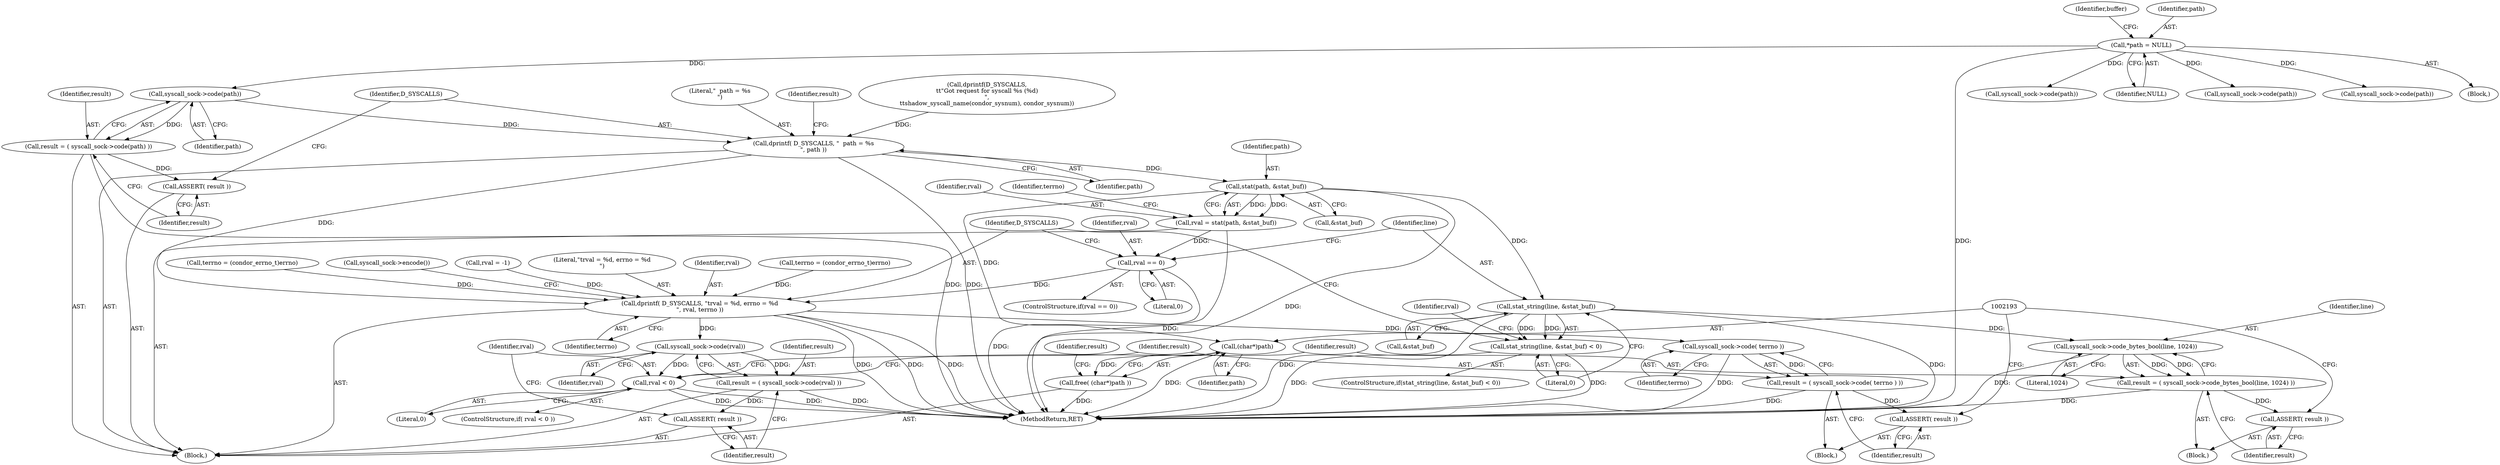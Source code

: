 digraph "0_htcondor_5e5571d1a431eb3c61977b6dd6ec90186ef79867_4@pointer" {
"1002108" [label="(Call,syscall_sock->code(path))"];
"1000146" [label="(Call,*path = NULL)"];
"1002106" [label="(Call,result = ( syscall_sock->code(path) ))"];
"1002110" [label="(Call,ASSERT( result ))"];
"1002112" [label="(Call,dprintf( D_SYSCALLS, \"  path = %s\n\", path ))"];
"1002127" [label="(Call,stat(path, &stat_buf))"];
"1002125" [label="(Call,rval = stat(path, &stat_buf))"];
"1002138" [label="(Call,rval == 0)"];
"1002159" [label="(Call,dprintf( D_SYSCALLS, \"\trval = %d, errno = %d\n\", rval, terrno ))"];
"1002167" [label="(Call,syscall_sock->code(rval))"];
"1002165" [label="(Call,result = ( syscall_sock->code(rval) ))"];
"1002169" [label="(Call,ASSERT( result ))"];
"1002172" [label="(Call,rval < 0)"];
"1002178" [label="(Call,syscall_sock->code( terrno ))"];
"1002176" [label="(Call,result = ( syscall_sock->code( terrno ) ))"];
"1002180" [label="(Call,ASSERT( result ))"];
"1002144" [label="(Call,stat_string(line, &stat_buf))"];
"1002143" [label="(Call,stat_string(line, &stat_buf) < 0)"];
"1002186" [label="(Call,syscall_sock->code_bytes_bool(line, 1024))"];
"1002184" [label="(Call,result = ( syscall_sock->code_bytes_bool(line, 1024) ))"];
"1002189" [label="(Call,ASSERT( result ))"];
"1002192" [label="(Call,(char*)path)"];
"1002191" [label="(Call,free( (char*)path ))"];
"1002108" [label="(Call,syscall_sock->code(path))"];
"1002176" [label="(Call,result = ( syscall_sock->code( terrno ) ))"];
"1002140" [label="(Literal,0)"];
"1002109" [label="(Identifier,path)"];
"1002143" [label="(Call,stat_string(line, &stat_buf) < 0)"];
"1002369" [label="(Call,syscall_sock->code(path))"];
"1000148" [label="(Identifier,NULL)"];
"1002142" [label="(ControlStructure,if(stat_string(line, &stat_buf) < 0))"];
"1002189" [label="(Call,ASSERT( result ))"];
"1002183" [label="(Block,)"];
"1002211" [label="(Call,syscall_sock->code(path))"];
"1002115" [label="(Identifier,path)"];
"1002179" [label="(Identifier,terrno)"];
"1002125" [label="(Call,rval = stat(path, &stat_buf))"];
"1002137" [label="(ControlStructure,if(rval == 0))"];
"1002160" [label="(Identifier,D_SYSCALLS)"];
"1002165" [label="(Call,result = ( syscall_sock->code(rval) ))"];
"1002185" [label="(Identifier,result)"];
"1002190" [label="(Identifier,result)"];
"1002127" [label="(Call,stat(path, &stat_buf))"];
"1002169" [label="(Call,ASSERT( result ))"];
"1002110" [label="(Call,ASSERT( result ))"];
"1002188" [label="(Literal,1024)"];
"1002113" [label="(Identifier,D_SYSCALLS)"];
"1000224" [label="(Call,dprintf(D_SYSCALLS,\n\t\t\"Got request for syscall %s (%d)\n\",\n\t\tshadow_syscall_name(condor_sysnum), condor_sysnum))"];
"1002128" [label="(Identifier,path)"];
"1002164" [label="(Call,syscall_sock->encode())"];
"1002150" [label="(Call,rval = -1)"];
"1002170" [label="(Identifier,result)"];
"1002171" [label="(ControlStructure,if( rval < 0 ))"];
"1002285" [label="(Call,syscall_sock->code(path))"];
"1002105" [label="(Block,)"];
"1002177" [label="(Identifier,result)"];
"1002178" [label="(Call,syscall_sock->code( terrno ))"];
"1002186" [label="(Call,syscall_sock->code_bytes_bool(line, 1024))"];
"1002187" [label="(Identifier,line)"];
"1002138" [label="(Call,rval == 0)"];
"1002173" [label="(Identifier,rval)"];
"1002194" [label="(Identifier,path)"];
"1002114" [label="(Literal,\"  path = %s\n\")"];
"1002112" [label="(Call,dprintf( D_SYSCALLS, \"  path = %s\n\", path ))"];
"1002163" [label="(Identifier,terrno)"];
"1002161" [label="(Literal,\"\trval = %d, errno = %d\n\")"];
"1002145" [label="(Identifier,line)"];
"1000151" [label="(Identifier,buffer)"];
"1002159" [label="(Call,dprintf( D_SYSCALLS, \"\trval = %d, errno = %d\n\", rval, terrno ))"];
"1002175" [label="(Block,)"];
"1002168" [label="(Identifier,rval)"];
"1002184" [label="(Call,result = ( syscall_sock->code_bytes_bool(line, 1024) ))"];
"1002191" [label="(Call,free( (char*)path ))"];
"1000107" [label="(Block,)"];
"1002166" [label="(Identifier,result)"];
"1002181" [label="(Identifier,result)"];
"1002148" [label="(Literal,0)"];
"1002144" [label="(Call,stat_string(line, &stat_buf))"];
"1002129" [label="(Call,&stat_buf)"];
"1002162" [label="(Identifier,rval)"];
"1002151" [label="(Identifier,rval)"];
"1002146" [label="(Call,&stat_buf)"];
"1002107" [label="(Identifier,result)"];
"1000146" [label="(Call,*path = NULL)"];
"1002192" [label="(Call,(char*)path)"];
"1002174" [label="(Literal,0)"];
"1002117" [label="(Identifier,result)"];
"1002111" [label="(Identifier,result)"];
"1002126" [label="(Identifier,rval)"];
"1002132" [label="(Identifier,terrno)"];
"1002131" [label="(Call,terrno = (condor_errno_t)errno)"];
"1002180" [label="(Call,ASSERT( result ))"];
"1000147" [label="(Identifier,path)"];
"1002167" [label="(Call,syscall_sock->code(rval))"];
"1002139" [label="(Identifier,rval)"];
"1002196" [label="(Identifier,result)"];
"1002106" [label="(Call,result = ( syscall_sock->code(path) ))"];
"1002154" [label="(Call,terrno = (condor_errno_t)errno)"];
"1002472" [label="(MethodReturn,RET)"];
"1002172" [label="(Call,rval < 0)"];
"1002108" -> "1002106"  [label="AST: "];
"1002108" -> "1002109"  [label="CFG: "];
"1002109" -> "1002108"  [label="AST: "];
"1002106" -> "1002108"  [label="CFG: "];
"1002108" -> "1002106"  [label="DDG: "];
"1000146" -> "1002108"  [label="DDG: "];
"1002108" -> "1002112"  [label="DDG: "];
"1000146" -> "1000107"  [label="AST: "];
"1000146" -> "1000148"  [label="CFG: "];
"1000147" -> "1000146"  [label="AST: "];
"1000148" -> "1000146"  [label="AST: "];
"1000151" -> "1000146"  [label="CFG: "];
"1000146" -> "1002472"  [label="DDG: "];
"1000146" -> "1002211"  [label="DDG: "];
"1000146" -> "1002285"  [label="DDG: "];
"1000146" -> "1002369"  [label="DDG: "];
"1002106" -> "1002105"  [label="AST: "];
"1002107" -> "1002106"  [label="AST: "];
"1002111" -> "1002106"  [label="CFG: "];
"1002106" -> "1002472"  [label="DDG: "];
"1002106" -> "1002110"  [label="DDG: "];
"1002110" -> "1002105"  [label="AST: "];
"1002110" -> "1002111"  [label="CFG: "];
"1002111" -> "1002110"  [label="AST: "];
"1002113" -> "1002110"  [label="CFG: "];
"1002112" -> "1002105"  [label="AST: "];
"1002112" -> "1002115"  [label="CFG: "];
"1002113" -> "1002112"  [label="AST: "];
"1002114" -> "1002112"  [label="AST: "];
"1002115" -> "1002112"  [label="AST: "];
"1002117" -> "1002112"  [label="CFG: "];
"1002112" -> "1002472"  [label="DDG: "];
"1000224" -> "1002112"  [label="DDG: "];
"1002112" -> "1002127"  [label="DDG: "];
"1002112" -> "1002159"  [label="DDG: "];
"1002127" -> "1002125"  [label="AST: "];
"1002127" -> "1002129"  [label="CFG: "];
"1002128" -> "1002127"  [label="AST: "];
"1002129" -> "1002127"  [label="AST: "];
"1002125" -> "1002127"  [label="CFG: "];
"1002127" -> "1002472"  [label="DDG: "];
"1002127" -> "1002125"  [label="DDG: "];
"1002127" -> "1002125"  [label="DDG: "];
"1002127" -> "1002144"  [label="DDG: "];
"1002127" -> "1002192"  [label="DDG: "];
"1002125" -> "1002105"  [label="AST: "];
"1002126" -> "1002125"  [label="AST: "];
"1002132" -> "1002125"  [label="CFG: "];
"1002125" -> "1002472"  [label="DDG: "];
"1002125" -> "1002138"  [label="DDG: "];
"1002138" -> "1002137"  [label="AST: "];
"1002138" -> "1002140"  [label="CFG: "];
"1002139" -> "1002138"  [label="AST: "];
"1002140" -> "1002138"  [label="AST: "];
"1002145" -> "1002138"  [label="CFG: "];
"1002160" -> "1002138"  [label="CFG: "];
"1002138" -> "1002472"  [label="DDG: "];
"1002138" -> "1002159"  [label="DDG: "];
"1002159" -> "1002105"  [label="AST: "];
"1002159" -> "1002163"  [label="CFG: "];
"1002160" -> "1002159"  [label="AST: "];
"1002161" -> "1002159"  [label="AST: "];
"1002162" -> "1002159"  [label="AST: "];
"1002163" -> "1002159"  [label="AST: "];
"1002164" -> "1002159"  [label="CFG: "];
"1002159" -> "1002472"  [label="DDG: "];
"1002159" -> "1002472"  [label="DDG: "];
"1002159" -> "1002472"  [label="DDG: "];
"1002150" -> "1002159"  [label="DDG: "];
"1002154" -> "1002159"  [label="DDG: "];
"1002131" -> "1002159"  [label="DDG: "];
"1002159" -> "1002167"  [label="DDG: "];
"1002159" -> "1002178"  [label="DDG: "];
"1002167" -> "1002165"  [label="AST: "];
"1002167" -> "1002168"  [label="CFG: "];
"1002168" -> "1002167"  [label="AST: "];
"1002165" -> "1002167"  [label="CFG: "];
"1002167" -> "1002165"  [label="DDG: "];
"1002167" -> "1002172"  [label="DDG: "];
"1002165" -> "1002105"  [label="AST: "];
"1002166" -> "1002165"  [label="AST: "];
"1002170" -> "1002165"  [label="CFG: "];
"1002165" -> "1002472"  [label="DDG: "];
"1002165" -> "1002169"  [label="DDG: "];
"1002169" -> "1002105"  [label="AST: "];
"1002169" -> "1002170"  [label="CFG: "];
"1002170" -> "1002169"  [label="AST: "];
"1002173" -> "1002169"  [label="CFG: "];
"1002172" -> "1002171"  [label="AST: "];
"1002172" -> "1002174"  [label="CFG: "];
"1002173" -> "1002172"  [label="AST: "];
"1002174" -> "1002172"  [label="AST: "];
"1002177" -> "1002172"  [label="CFG: "];
"1002185" -> "1002172"  [label="CFG: "];
"1002172" -> "1002472"  [label="DDG: "];
"1002172" -> "1002472"  [label="DDG: "];
"1002178" -> "1002176"  [label="AST: "];
"1002178" -> "1002179"  [label="CFG: "];
"1002179" -> "1002178"  [label="AST: "];
"1002176" -> "1002178"  [label="CFG: "];
"1002178" -> "1002472"  [label="DDG: "];
"1002178" -> "1002176"  [label="DDG: "];
"1002176" -> "1002175"  [label="AST: "];
"1002177" -> "1002176"  [label="AST: "];
"1002181" -> "1002176"  [label="CFG: "];
"1002176" -> "1002472"  [label="DDG: "];
"1002176" -> "1002180"  [label="DDG: "];
"1002180" -> "1002175"  [label="AST: "];
"1002180" -> "1002181"  [label="CFG: "];
"1002181" -> "1002180"  [label="AST: "];
"1002193" -> "1002180"  [label="CFG: "];
"1002144" -> "1002143"  [label="AST: "];
"1002144" -> "1002146"  [label="CFG: "];
"1002145" -> "1002144"  [label="AST: "];
"1002146" -> "1002144"  [label="AST: "];
"1002148" -> "1002144"  [label="CFG: "];
"1002144" -> "1002472"  [label="DDG: "];
"1002144" -> "1002472"  [label="DDG: "];
"1002144" -> "1002143"  [label="DDG: "];
"1002144" -> "1002143"  [label="DDG: "];
"1002144" -> "1002186"  [label="DDG: "];
"1002143" -> "1002142"  [label="AST: "];
"1002143" -> "1002148"  [label="CFG: "];
"1002148" -> "1002143"  [label="AST: "];
"1002151" -> "1002143"  [label="CFG: "];
"1002160" -> "1002143"  [label="CFG: "];
"1002143" -> "1002472"  [label="DDG: "];
"1002143" -> "1002472"  [label="DDG: "];
"1002186" -> "1002184"  [label="AST: "];
"1002186" -> "1002188"  [label="CFG: "];
"1002187" -> "1002186"  [label="AST: "];
"1002188" -> "1002186"  [label="AST: "];
"1002184" -> "1002186"  [label="CFG: "];
"1002186" -> "1002472"  [label="DDG: "];
"1002186" -> "1002184"  [label="DDG: "];
"1002186" -> "1002184"  [label="DDG: "];
"1002184" -> "1002183"  [label="AST: "];
"1002185" -> "1002184"  [label="AST: "];
"1002190" -> "1002184"  [label="CFG: "];
"1002184" -> "1002472"  [label="DDG: "];
"1002184" -> "1002189"  [label="DDG: "];
"1002189" -> "1002183"  [label="AST: "];
"1002189" -> "1002190"  [label="CFG: "];
"1002190" -> "1002189"  [label="AST: "];
"1002193" -> "1002189"  [label="CFG: "];
"1002192" -> "1002191"  [label="AST: "];
"1002192" -> "1002194"  [label="CFG: "];
"1002193" -> "1002192"  [label="AST: "];
"1002194" -> "1002192"  [label="AST: "];
"1002191" -> "1002192"  [label="CFG: "];
"1002192" -> "1002472"  [label="DDG: "];
"1002192" -> "1002191"  [label="DDG: "];
"1002191" -> "1002105"  [label="AST: "];
"1002196" -> "1002191"  [label="CFG: "];
"1002191" -> "1002472"  [label="DDG: "];
}
